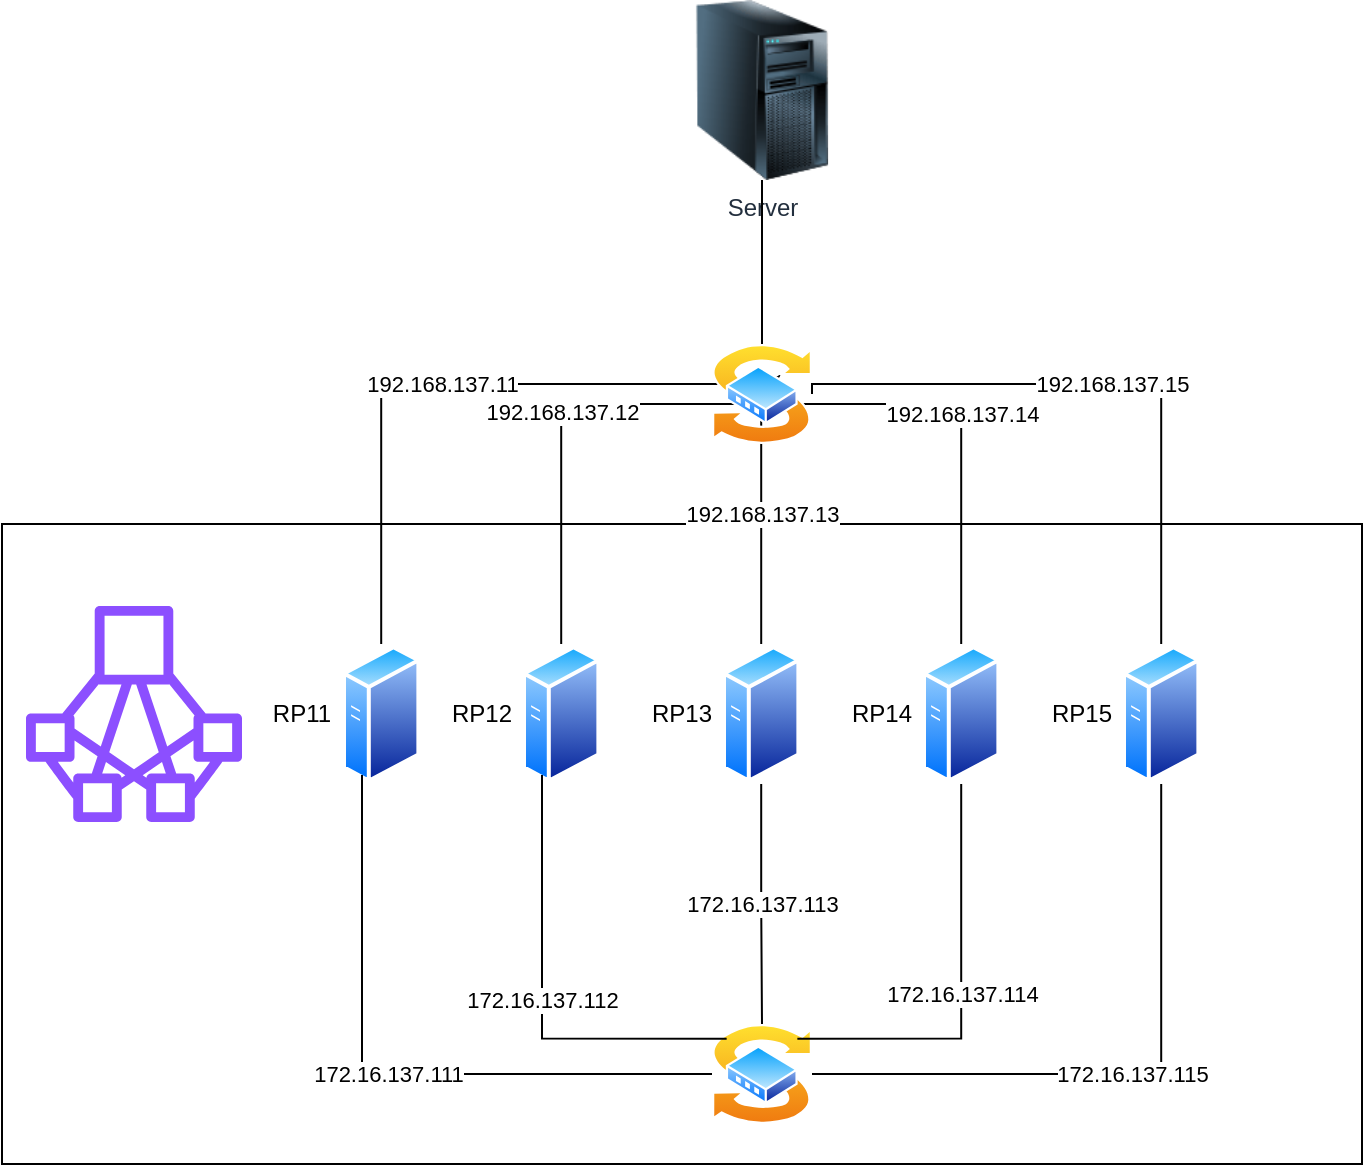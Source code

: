 <mxfile version="24.7.1" type="github">
  <diagram name="Page-1" id="-Q2Iz3h9BEsy3tTszJFe">
    <mxGraphModel dx="3436" dy="2571" grid="1" gridSize="10" guides="1" tooltips="1" connect="1" arrows="1" fold="1" page="1" pageScale="1" pageWidth="850" pageHeight="1100" math="0" shadow="0">
      <root>
        <mxCell id="0" />
        <mxCell id="1" parent="0" />
        <mxCell id="1eM861wuf7US_MC7G6zC-42" value="" style="rounded=0;whiteSpace=wrap;html=1;" vertex="1" parent="1">
          <mxGeometry x="-800" y="-560" width="680" height="320" as="geometry" />
        </mxCell>
        <mxCell id="1eM861wuf7US_MC7G6zC-15" value="" style="sketch=0;outlineConnect=0;fontColor=#232F3E;gradientColor=none;fillColor=#8C4FFF;strokeColor=none;dashed=0;verticalLabelPosition=bottom;verticalAlign=top;align=center;html=1;fontSize=12;fontStyle=0;aspect=fixed;pointerEvents=1;shape=mxgraph.aws4.cluster;rotation=90;" vertex="1" parent="1">
          <mxGeometry x="-788" y="-519" width="108" height="108" as="geometry" />
        </mxCell>
        <mxCell id="1eM861wuf7US_MC7G6zC-18" value="" style="group" vertex="1" connectable="0" parent="1">
          <mxGeometry x="-630" y="-500" width="60" height="70" as="geometry" />
        </mxCell>
        <mxCell id="1eM861wuf7US_MC7G6zC-53" value="&lt;div&gt;192.168.137.11&lt;/div&gt;" style="edgeStyle=orthogonalEdgeStyle;rounded=0;orthogonalLoop=1;jettySize=auto;html=1;" edge="1" parent="1eM861wuf7US_MC7G6zC-18" source="1eM861wuf7US_MC7G6zC-17">
          <mxGeometry relative="1" as="geometry">
            <mxPoint x="210" y="-130" as="targetPoint" />
            <Array as="points">
              <mxPoint x="20" y="-130" />
            </Array>
          </mxGeometry>
        </mxCell>
        <mxCell id="1eM861wuf7US_MC7G6zC-17" value="" style="image;aspect=fixed;perimeter=ellipsePerimeter;html=1;align=center;shadow=0;dashed=0;spacingTop=3;image=img/lib/active_directory/generic_server.svg;" vertex="1" parent="1eM861wuf7US_MC7G6zC-18">
          <mxGeometry width="39.2" height="70" as="geometry" />
        </mxCell>
        <mxCell id="1eM861wuf7US_MC7G6zC-16" value="" style="shape=image;html=1;verticalAlign=top;verticalLabelPosition=bottom;labelBackgroundColor=#ffffff;imageAspect=0;aspect=fixed;image=https://cdn1.iconfinder.com/data/icons/fruit-136/64/Fruit_iconfree_Filled_Outline_raspberry-healthy-organic-food-fruit_icon-128.png" vertex="1" parent="1eM861wuf7US_MC7G6zC-18">
          <mxGeometry x="20" y="30" width="40" height="40" as="geometry" />
        </mxCell>
        <mxCell id="1eM861wuf7US_MC7G6zC-19" value="RP11" style="text;html=1;align=center;verticalAlign=middle;whiteSpace=wrap;rounded=0;" vertex="1" parent="1">
          <mxGeometry x="-680" y="-480" width="60" height="30" as="geometry" />
        </mxCell>
        <mxCell id="1eM861wuf7US_MC7G6zC-20" value="" style="group" vertex="1" connectable="0" parent="1">
          <mxGeometry x="-540" y="-500" width="60" height="70" as="geometry" />
        </mxCell>
        <mxCell id="1eM861wuf7US_MC7G6zC-54" value="192.168.137.12" style="edgeStyle=orthogonalEdgeStyle;rounded=0;orthogonalLoop=1;jettySize=auto;html=1;" edge="1" parent="1eM861wuf7US_MC7G6zC-20" source="1eM861wuf7US_MC7G6zC-21">
          <mxGeometry relative="1" as="geometry">
            <mxPoint x="120" y="-130" as="targetPoint" />
            <Array as="points">
              <mxPoint x="20" y="-120" />
              <mxPoint x="121" y="-120" />
            </Array>
          </mxGeometry>
        </mxCell>
        <mxCell id="1eM861wuf7US_MC7G6zC-21" value="" style="image;aspect=fixed;perimeter=ellipsePerimeter;html=1;align=center;shadow=0;dashed=0;spacingTop=3;image=img/lib/active_directory/generic_server.svg;" vertex="1" parent="1eM861wuf7US_MC7G6zC-20">
          <mxGeometry width="39.2" height="70" as="geometry" />
        </mxCell>
        <mxCell id="1eM861wuf7US_MC7G6zC-22" value="" style="shape=image;html=1;verticalAlign=top;verticalLabelPosition=bottom;labelBackgroundColor=#ffffff;imageAspect=0;aspect=fixed;image=https://cdn1.iconfinder.com/data/icons/fruit-136/64/Fruit_iconfree_Filled_Outline_raspberry-healthy-organic-food-fruit_icon-128.png" vertex="1" parent="1eM861wuf7US_MC7G6zC-20">
          <mxGeometry x="20" y="30" width="40" height="40" as="geometry" />
        </mxCell>
        <mxCell id="1eM861wuf7US_MC7G6zC-23" value="RP12" style="text;html=1;align=center;verticalAlign=middle;whiteSpace=wrap;rounded=0;" vertex="1" parent="1">
          <mxGeometry x="-590" y="-480" width="60" height="30" as="geometry" />
        </mxCell>
        <mxCell id="1eM861wuf7US_MC7G6zC-24" value="" style="group" vertex="1" connectable="0" parent="1">
          <mxGeometry x="-440" y="-500" width="60" height="70" as="geometry" />
        </mxCell>
        <mxCell id="1eM861wuf7US_MC7G6zC-55" value="192.168.137.13" style="edgeStyle=orthogonalEdgeStyle;rounded=0;orthogonalLoop=1;jettySize=auto;html=1;" edge="1" parent="1eM861wuf7US_MC7G6zC-24" source="1eM861wuf7US_MC7G6zC-25">
          <mxGeometry relative="1" as="geometry">
            <mxPoint x="19.6" y="-130" as="targetPoint" />
          </mxGeometry>
        </mxCell>
        <mxCell id="1eM861wuf7US_MC7G6zC-25" value="" style="image;aspect=fixed;perimeter=ellipsePerimeter;html=1;align=center;shadow=0;dashed=0;spacingTop=3;image=img/lib/active_directory/generic_server.svg;" vertex="1" parent="1eM861wuf7US_MC7G6zC-24">
          <mxGeometry width="39.2" height="70" as="geometry" />
        </mxCell>
        <mxCell id="1eM861wuf7US_MC7G6zC-26" value="" style="shape=image;html=1;verticalAlign=top;verticalLabelPosition=bottom;labelBackgroundColor=#ffffff;imageAspect=0;aspect=fixed;image=https://cdn1.iconfinder.com/data/icons/fruit-136/64/Fruit_iconfree_Filled_Outline_raspberry-healthy-organic-food-fruit_icon-128.png" vertex="1" parent="1eM861wuf7US_MC7G6zC-24">
          <mxGeometry x="20" y="30" width="40" height="40" as="geometry" />
        </mxCell>
        <mxCell id="1eM861wuf7US_MC7G6zC-27" value="RP13" style="text;html=1;align=center;verticalAlign=middle;whiteSpace=wrap;rounded=0;" vertex="1" parent="1">
          <mxGeometry x="-490" y="-480" width="60" height="30" as="geometry" />
        </mxCell>
        <mxCell id="1eM861wuf7US_MC7G6zC-28" value="" style="group" vertex="1" connectable="0" parent="1">
          <mxGeometry x="-340" y="-500" width="60" height="70" as="geometry" />
        </mxCell>
        <mxCell id="1eM861wuf7US_MC7G6zC-56" value="192.168.137.14" style="edgeStyle=orthogonalEdgeStyle;rounded=0;orthogonalLoop=1;jettySize=auto;html=1;" edge="1" parent="1eM861wuf7US_MC7G6zC-28" source="1eM861wuf7US_MC7G6zC-29">
          <mxGeometry relative="1" as="geometry">
            <mxPoint x="-80" y="-130" as="targetPoint" />
            <Array as="points">
              <mxPoint x="20" y="-120" />
              <mxPoint x="-79" y="-120" />
            </Array>
          </mxGeometry>
        </mxCell>
        <mxCell id="1eM861wuf7US_MC7G6zC-29" value="" style="image;aspect=fixed;perimeter=ellipsePerimeter;html=1;align=center;shadow=0;dashed=0;spacingTop=3;image=img/lib/active_directory/generic_server.svg;" vertex="1" parent="1eM861wuf7US_MC7G6zC-28">
          <mxGeometry width="39.2" height="70" as="geometry" />
        </mxCell>
        <mxCell id="1eM861wuf7US_MC7G6zC-30" value="" style="shape=image;html=1;verticalAlign=top;verticalLabelPosition=bottom;labelBackgroundColor=#ffffff;imageAspect=0;aspect=fixed;image=https://cdn1.iconfinder.com/data/icons/fruit-136/64/Fruit_iconfree_Filled_Outline_raspberry-healthy-organic-food-fruit_icon-128.png" vertex="1" parent="1eM861wuf7US_MC7G6zC-28">
          <mxGeometry x="20" y="30" width="40" height="40" as="geometry" />
        </mxCell>
        <mxCell id="1eM861wuf7US_MC7G6zC-31" value="&lt;div&gt;RP14&lt;/div&gt;" style="text;html=1;align=center;verticalAlign=middle;whiteSpace=wrap;rounded=0;" vertex="1" parent="1">
          <mxGeometry x="-390" y="-480" width="60" height="30" as="geometry" />
        </mxCell>
        <mxCell id="1eM861wuf7US_MC7G6zC-32" value="" style="group" vertex="1" connectable="0" parent="1">
          <mxGeometry x="-240" y="-500" width="60" height="70" as="geometry" />
        </mxCell>
        <mxCell id="1eM861wuf7US_MC7G6zC-60" value="192.168.137.15" style="edgeStyle=orthogonalEdgeStyle;rounded=0;orthogonalLoop=1;jettySize=auto;html=1;entryX=1;entryY=0.5;entryDx=0;entryDy=0;endArrow=none;endFill=0;" edge="1" parent="1eM861wuf7US_MC7G6zC-32" source="1eM861wuf7US_MC7G6zC-33" target="1eM861wuf7US_MC7G6zC-58">
          <mxGeometry relative="1" as="geometry">
            <Array as="points">
              <mxPoint x="20" y="-130" />
              <mxPoint x="-155" y="-130" />
            </Array>
          </mxGeometry>
        </mxCell>
        <mxCell id="1eM861wuf7US_MC7G6zC-33" value="" style="image;aspect=fixed;perimeter=ellipsePerimeter;html=1;align=center;shadow=0;dashed=0;spacingTop=3;image=img/lib/active_directory/generic_server.svg;" vertex="1" parent="1eM861wuf7US_MC7G6zC-32">
          <mxGeometry width="39.2" height="70" as="geometry" />
        </mxCell>
        <mxCell id="1eM861wuf7US_MC7G6zC-34" value="" style="shape=image;html=1;verticalAlign=top;verticalLabelPosition=bottom;labelBackgroundColor=#ffffff;imageAspect=0;aspect=fixed;image=https://cdn1.iconfinder.com/data/icons/fruit-136/64/Fruit_iconfree_Filled_Outline_raspberry-healthy-organic-food-fruit_icon-128.png" vertex="1" parent="1eM861wuf7US_MC7G6zC-32">
          <mxGeometry x="20" y="30" width="40" height="40" as="geometry" />
        </mxCell>
        <mxCell id="1eM861wuf7US_MC7G6zC-58" value="" style="image;aspect=fixed;perimeter=ellipsePerimeter;html=1;align=center;shadow=0;dashed=0;spacingTop=3;image=img/lib/active_directory/switch.svg;" vertex="1" parent="1eM861wuf7US_MC7G6zC-32">
          <mxGeometry x="-205" y="-150" width="50" height="50" as="geometry" />
        </mxCell>
        <mxCell id="1eM861wuf7US_MC7G6zC-35" value="RP15" style="text;html=1;align=center;verticalAlign=middle;whiteSpace=wrap;rounded=0;" vertex="1" parent="1">
          <mxGeometry x="-290" y="-480" width="60" height="30" as="geometry" />
        </mxCell>
        <mxCell id="1eM861wuf7US_MC7G6zC-36" value="" style="image;aspect=fixed;perimeter=ellipsePerimeter;html=1;align=center;shadow=0;dashed=0;spacingTop=3;image=img/lib/active_directory/switch.svg;" vertex="1" parent="1">
          <mxGeometry x="-445" y="-310" width="50" height="50" as="geometry" />
        </mxCell>
        <mxCell id="1eM861wuf7US_MC7G6zC-37" value="172.16.137.111" style="edgeStyle=orthogonalEdgeStyle;rounded=0;orthogonalLoop=1;jettySize=auto;html=1;entryX=0;entryY=0.5;entryDx=0;entryDy=0;endArrow=none;endFill=0;" edge="1" parent="1" source="1eM861wuf7US_MC7G6zC-17" target="1eM861wuf7US_MC7G6zC-36">
          <mxGeometry relative="1" as="geometry">
            <Array as="points">
              <mxPoint x="-620" y="-285" />
            </Array>
          </mxGeometry>
        </mxCell>
        <mxCell id="1eM861wuf7US_MC7G6zC-38" value="172.16.137.112" style="edgeStyle=orthogonalEdgeStyle;rounded=0;orthogonalLoop=1;jettySize=auto;html=1;entryX=0;entryY=0;entryDx=0;entryDy=0;endArrow=none;endFill=0;" edge="1" parent="1" source="1eM861wuf7US_MC7G6zC-21" target="1eM861wuf7US_MC7G6zC-36">
          <mxGeometry relative="1" as="geometry">
            <Array as="points">
              <mxPoint x="-530" y="-303" />
            </Array>
          </mxGeometry>
        </mxCell>
        <mxCell id="1eM861wuf7US_MC7G6zC-39" value="172.16.137.113" style="edgeStyle=orthogonalEdgeStyle;rounded=0;orthogonalLoop=1;jettySize=auto;html=1;entryX=0.5;entryY=0;entryDx=0;entryDy=0;endArrow=none;endFill=0;" edge="1" parent="1" source="1eM861wuf7US_MC7G6zC-25" target="1eM861wuf7US_MC7G6zC-36">
          <mxGeometry relative="1" as="geometry" />
        </mxCell>
        <mxCell id="1eM861wuf7US_MC7G6zC-40" value="&lt;div&gt;172.16.137.114&lt;/div&gt;" style="edgeStyle=orthogonalEdgeStyle;rounded=0;orthogonalLoop=1;jettySize=auto;html=1;entryX=1;entryY=0;entryDx=0;entryDy=0;endArrow=none;endFill=0;" edge="1" parent="1" source="1eM861wuf7US_MC7G6zC-29" target="1eM861wuf7US_MC7G6zC-36">
          <mxGeometry relative="1" as="geometry">
            <Array as="points">
              <mxPoint x="-320" y="-303" />
            </Array>
          </mxGeometry>
        </mxCell>
        <mxCell id="1eM861wuf7US_MC7G6zC-41" value="&lt;div&gt;172.16.137.115&lt;/div&gt;" style="edgeStyle=orthogonalEdgeStyle;rounded=0;orthogonalLoop=1;jettySize=auto;html=1;entryX=1;entryY=0.5;entryDx=0;entryDy=0;endArrow=none;endFill=0;" edge="1" parent="1" source="1eM861wuf7US_MC7G6zC-33" target="1eM861wuf7US_MC7G6zC-36">
          <mxGeometry relative="1" as="geometry">
            <Array as="points">
              <mxPoint x="-220" y="-285" />
            </Array>
          </mxGeometry>
        </mxCell>
        <mxCell id="1eM861wuf7US_MC7G6zC-61" value="Server" style="image;html=1;image=img/lib/clip_art/computers/Server_Tower_128x128.png;dashed=0;sketch=0;pointerEvents=1;align=center;verticalAlign=top;fontFamily=Helvetica;fontSize=12;fontColor=#232F3E;fontStyle=0;fillColor=#8C4FFF;gradientColor=none;" vertex="1" parent="1">
          <mxGeometry x="-462" y="-822" width="84" height="90" as="geometry" />
        </mxCell>
        <mxCell id="1eM861wuf7US_MC7G6zC-62" style="edgeStyle=orthogonalEdgeStyle;rounded=0;orthogonalLoop=1;jettySize=auto;html=1;endArrow=none;endFill=0;" edge="1" parent="1" source="1eM861wuf7US_MC7G6zC-58" target="1eM861wuf7US_MC7G6zC-61">
          <mxGeometry relative="1" as="geometry" />
        </mxCell>
      </root>
    </mxGraphModel>
  </diagram>
</mxfile>
